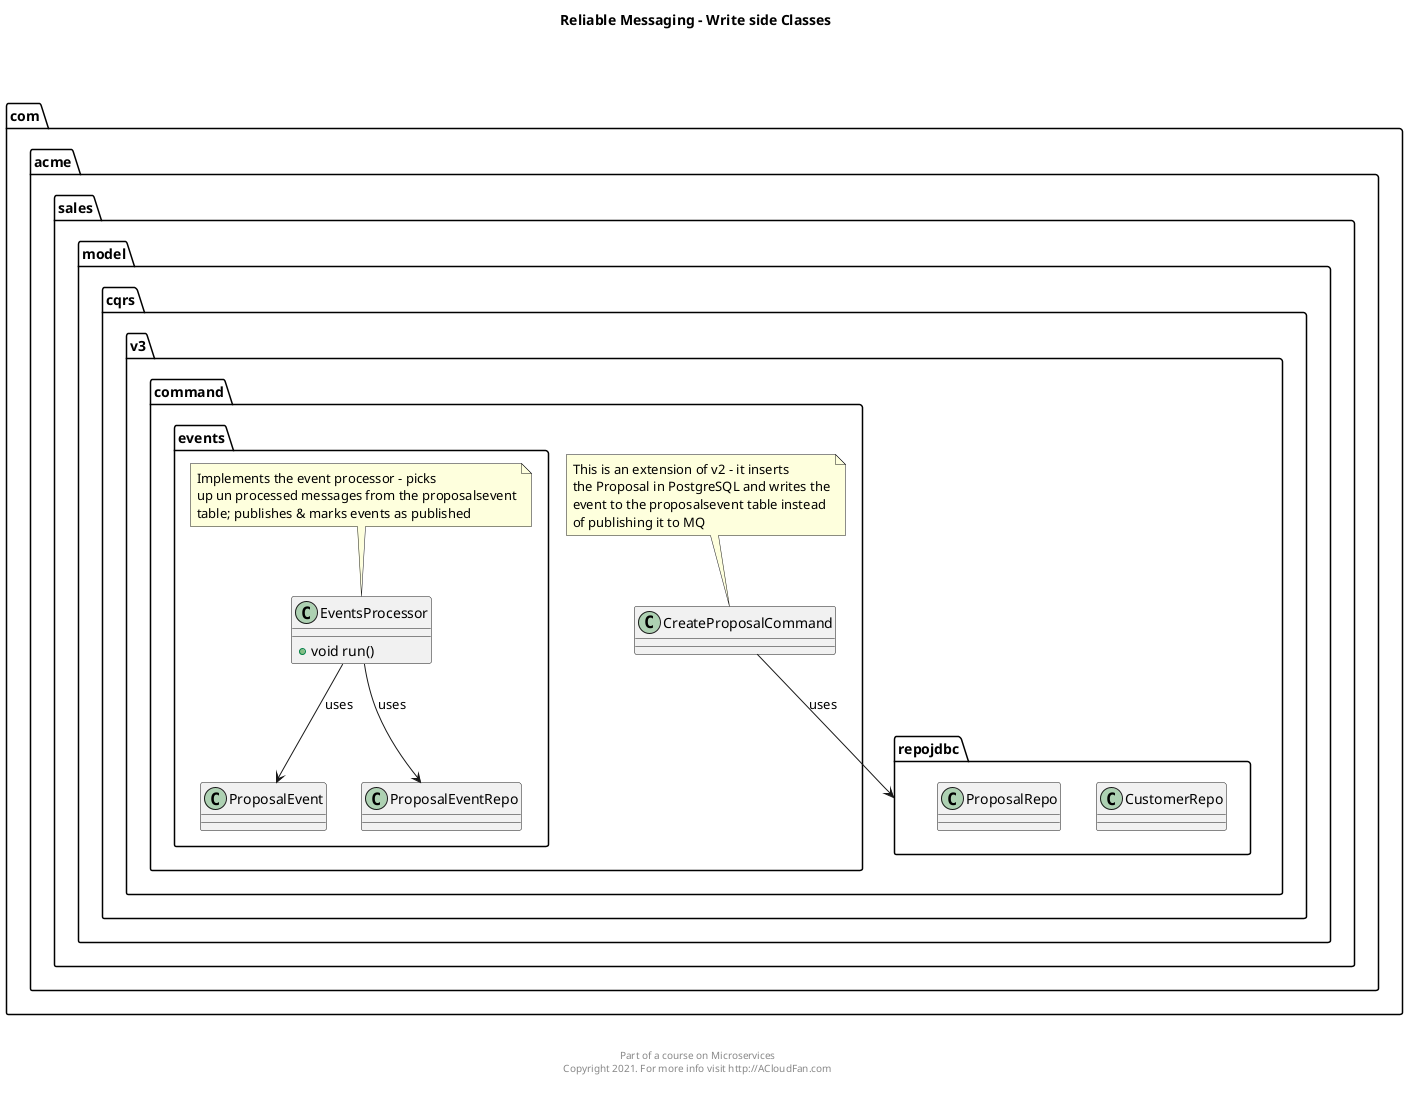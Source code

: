 @startuml

package com.acme.sales.model.cqrs.v3.command {
    class CreateProposalCommand
    note top of CreateProposalCommand
        This is an extension of v2 - it inserts
        the Proposal in PostgreSQL and writes the
        event to the proposalsevent table instead
        of publishing it to MQ
    end note

}

package com.acme.sales.model.cqrs.v3.repojdbc {
    class CustomerRepo {}
    class ProposalRepo {}
}

CreateProposalCommand --> com.acme.sales.model.cqrs.v3.repojdbc : uses

package com.acme.sales.model.cqrs.v3.command.events {
    class EventsProcessor {
        + void run()
    }
    note top of EventsProcessor
        Implements the event processor - picks
        up un processed messages from the proposalsevent
        table; publishes & marks events as published
    end note
    class ProposalEvent {}
    class ProposalEventRepo{}

    EventsProcessor --> ProposalEvent : uses
    EventsProcessor --> ProposalEventRepo : uses
}

Title  Reliable Messaging - Write side Classes \n\n\n
footer \n\n Part of a course on Microservices \n Copyright 2021. For more info visit http://ACloudFan.com \n

@enduml
